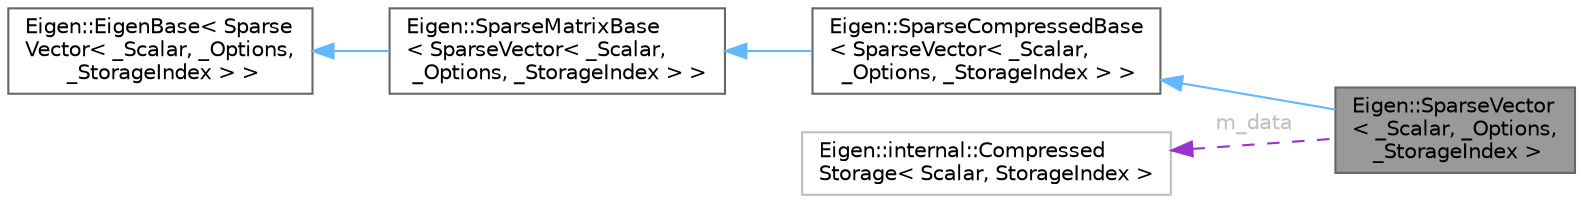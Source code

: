 digraph "Eigen::SparseVector&lt; _Scalar, _Options, _StorageIndex &gt;"
{
 // LATEX_PDF_SIZE
  bgcolor="transparent";
  edge [fontname=Helvetica,fontsize=10,labelfontname=Helvetica,labelfontsize=10];
  node [fontname=Helvetica,fontsize=10,shape=box,height=0.2,width=0.4];
  rankdir="LR";
  Node1 [id="Node000001",label="Eigen::SparseVector\l\< _Scalar, _Options,\l _StorageIndex \>",height=0.2,width=0.4,color="gray40", fillcolor="grey60", style="filled", fontcolor="black",tooltip="a sparse vector class"];
  Node2 -> Node1 [id="edge5_Node000001_Node000002",dir="back",color="steelblue1",style="solid",tooltip=" "];
  Node2 [id="Node000002",label="Eigen::SparseCompressedBase\l\< SparseVector\< _Scalar,\l _Options, _StorageIndex \> \>",height=0.2,width=0.4,color="gray40", fillcolor="white", style="filled",URL="$classEigen_1_1SparseCompressedBase.html",tooltip=" "];
  Node3 -> Node2 [id="edge6_Node000002_Node000003",dir="back",color="steelblue1",style="solid",tooltip=" "];
  Node3 [id="Node000003",label="Eigen::SparseMatrixBase\l\< SparseVector\< _Scalar,\l _Options, _StorageIndex \> \>",height=0.2,width=0.4,color="gray40", fillcolor="white", style="filled",URL="$classEigen_1_1SparseMatrixBase.html",tooltip=" "];
  Node4 -> Node3 [id="edge7_Node000003_Node000004",dir="back",color="steelblue1",style="solid",tooltip=" "];
  Node4 [id="Node000004",label="Eigen::EigenBase\< Sparse\lVector\< _Scalar, _Options,\l _StorageIndex \> \>",height=0.2,width=0.4,color="gray40", fillcolor="white", style="filled",URL="$structEigen_1_1EigenBase.html",tooltip=" "];
  Node5 -> Node1 [id="edge8_Node000001_Node000005",dir="back",color="darkorchid3",style="dashed",tooltip=" ",label=<<TABLE CELLBORDER="0" BORDER="0"><TR><TD VALIGN="top" ALIGN="LEFT" CELLPADDING="1" CELLSPACING="0">m_data</TD></TR>
</TABLE>> ,fontcolor="grey" ];
  Node5 [id="Node000005",label="Eigen::internal::Compressed\lStorage\< Scalar, StorageIndex \>",height=0.2,width=0.4,color="grey75", fillcolor="white", style="filled",URL="$classEigen_1_1internal_1_1CompressedStorage.html",tooltip=" "];
}
